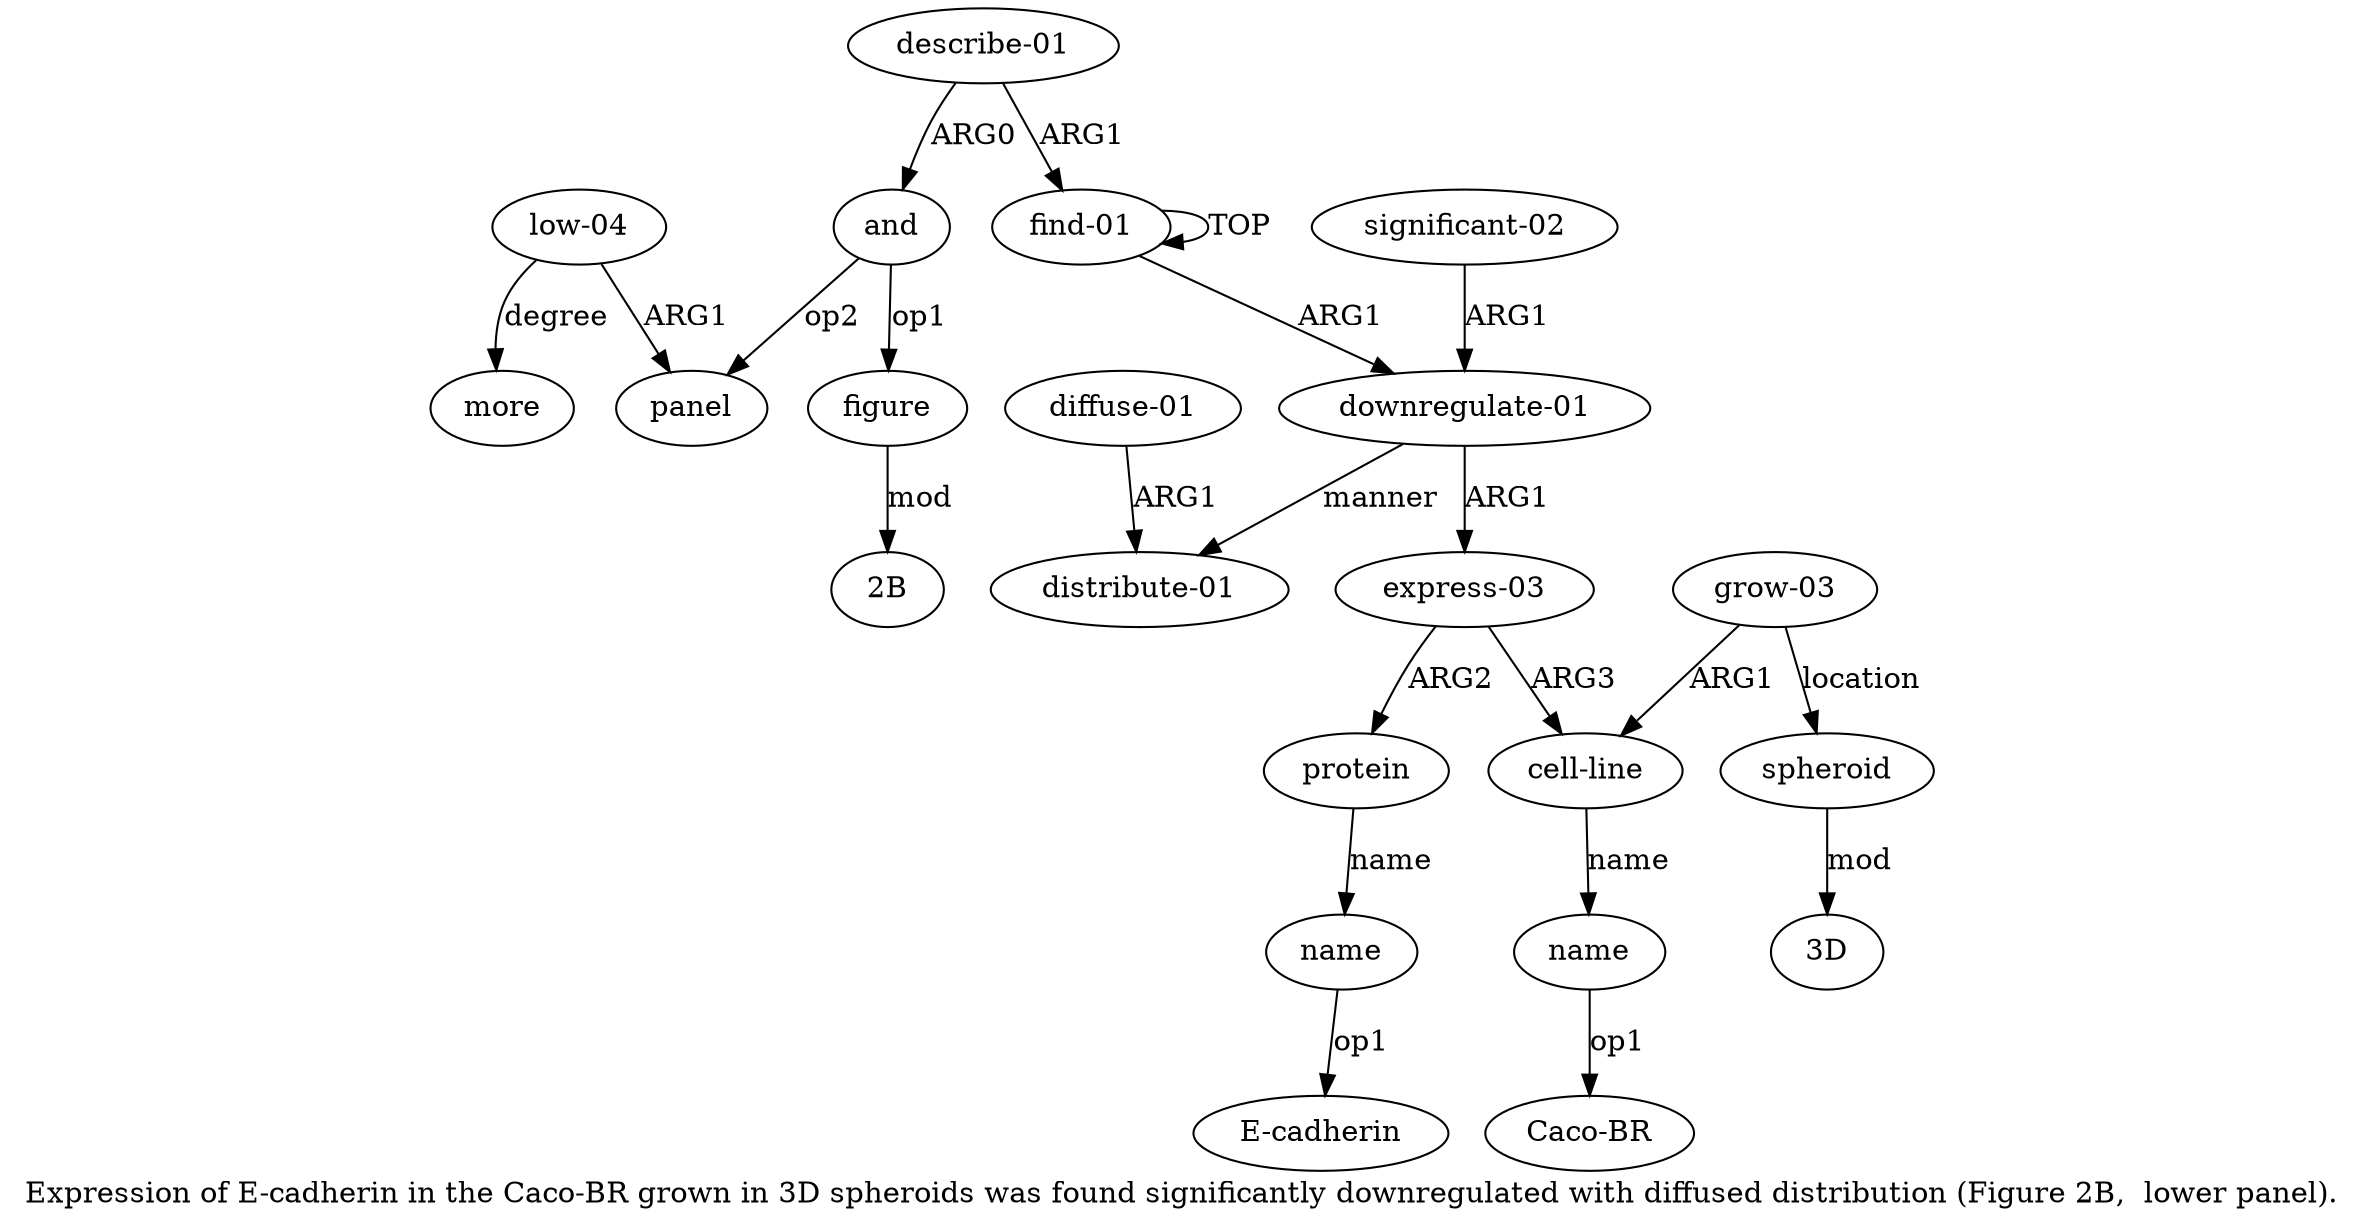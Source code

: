 digraph  {
	graph [label="Expression of E-cadherin in the Caco-BR grown in 3D spheroids was found significantly downregulated with diffused distribution (\
Figure 2B,  lower panel)."];
	node [label="\N"];
	"a15 2B"	 [color=black,
		gold_ind=-1,
		gold_label="2B",
		label="2B",
		test_ind=-1,
		test_label="2B"];
	a15	 [color=black,
		gold_ind=15,
		gold_label=figure,
		label=figure,
		test_ind=15,
		test_label=figure];
	a15 -> "a15 2B" [key=0,
	color=black,
	gold_label=mod,
	label=mod,
	test_label=mod];
a14 [color=black,
	gold_ind=14,
	gold_label=and,
	label=and,
	test_ind=14,
	test_label=and];
a14 -> a15 [key=0,
color=black,
gold_label=op1,
label=op1,
test_label=op1];
a16 [color=black,
gold_ind=16,
gold_label=panel,
label=panel,
test_ind=16,
test_label=panel];
a14 -> a16 [key=0,
color=black,
gold_label=op2,
label=op2,
test_label=op2];
a17 [color=black,
gold_ind=17,
gold_label="low-04",
label="low-04",
test_ind=17,
test_label="low-04"];
a17 -> a16 [key=0,
color=black,
gold_label=ARG1,
label=ARG1,
test_label=ARG1];
a18 [color=black,
gold_ind=18,
gold_label=more,
label=more,
test_ind=18,
test_label=more];
a17 -> a18 [key=0,
color=black,
gold_label=degree,
label=degree,
test_label=degree];
a11 [color=black,
gold_ind=11,
gold_label="diffuse-01",
label="diffuse-01",
test_ind=11,
test_label="diffuse-01"];
a10 [color=black,
gold_ind=10,
gold_label="distribute-01",
label="distribute-01",
test_ind=10,
test_label="distribute-01"];
a11 -> a10 [key=0,
color=black,
gold_label=ARG1,
label=ARG1,
test_label=ARG1];
a13 [color=black,
gold_ind=13,
gold_label="describe-01",
label="describe-01",
test_ind=13,
test_label="describe-01"];
a13 -> a14 [key=0,
color=black,
gold_label=ARG0,
label=ARG0,
test_label=ARG0];
a0 [color=black,
gold_ind=0,
gold_label="find-01",
label="find-01",
test_ind=0,
test_label="find-01"];
a13 -> a0 [key=0,
color=black,
gold_label=ARG1,
label=ARG1,
test_label=ARG1];
a12 [color=black,
gold_ind=12,
gold_label="significant-02",
label="significant-02",
test_ind=12,
test_label="significant-02"];
a1 [color=black,
gold_ind=1,
gold_label="downregulate-01",
label="downregulate-01",
test_ind=1,
test_label="downregulate-01"];
a12 -> a1 [key=0,
color=black,
gold_label=ARG1,
label=ARG1,
test_label=ARG1];
"a6 Caco-BR" [color=black,
gold_ind=-1,
gold_label="Caco-BR",
label="Caco-BR",
test_ind=-1,
test_label="Caco-BR"];
a1 -> a10 [key=0,
color=black,
gold_label=manner,
label=manner,
test_label=manner];
a2 [color=black,
gold_ind=2,
gold_label="express-03",
label="express-03",
test_ind=2,
test_label="express-03"];
a1 -> a2 [key=0,
color=black,
gold_label=ARG1,
label=ARG1,
test_label=ARG1];
a0 -> a1 [key=0,
color=black,
gold_label=ARG1,
label=ARG1,
test_label=ARG1];
a0 -> a0 [key=0,
color=black,
gold_label=TOP,
label=TOP,
test_label=TOP];
a3 [color=black,
gold_ind=3,
gold_label=protein,
label=protein,
test_ind=3,
test_label=protein];
a4 [color=black,
gold_ind=4,
gold_label=name,
label=name,
test_ind=4,
test_label=name];
a3 -> a4 [key=0,
color=black,
gold_label=name,
label=name,
test_label=name];
a2 -> a3 [key=0,
color=black,
gold_label=ARG2,
label=ARG2,
test_label=ARG2];
a5 [color=black,
gold_ind=5,
gold_label="cell-line",
label="cell-line",
test_ind=5,
test_label="cell-line"];
a2 -> a5 [key=0,
color=black,
gold_label=ARG3,
label=ARG3,
test_label=ARG3];
a6 [color=black,
gold_ind=6,
gold_label=name,
label=name,
test_ind=6,
test_label=name];
a5 -> a6 [key=0,
color=black,
gold_label=name,
label=name,
test_label=name];
"a4 E-cadherin" [color=black,
gold_ind=-1,
gold_label="E-cadherin",
label="E-cadherin",
test_ind=-1,
test_label="E-cadherin"];
a4 -> "a4 E-cadherin" [key=0,
color=black,
gold_label=op1,
label=op1,
test_label=op1];
a7 [color=black,
gold_ind=7,
gold_label="grow-03",
label="grow-03",
test_ind=7,
test_label="grow-03"];
a7 -> a5 [key=0,
color=black,
gold_label=ARG1,
label=ARG1,
test_label=ARG1];
a8 [color=black,
gold_ind=8,
gold_label=spheroid,
label=spheroid,
test_ind=8,
test_label=spheroid];
a7 -> a8 [key=0,
color=black,
gold_label=location,
label=location,
test_label=location];
a6 -> "a6 Caco-BR" [key=0,
color=black,
gold_label=op1,
label=op1,
test_label=op1];
a9 [color=black,
gold_ind=9,
gold_label="3D",
label="3D",
test_ind=9,
test_label="3D"];
a8 -> a9 [key=0,
color=black,
gold_label=mod,
label=mod,
test_label=mod];
}
